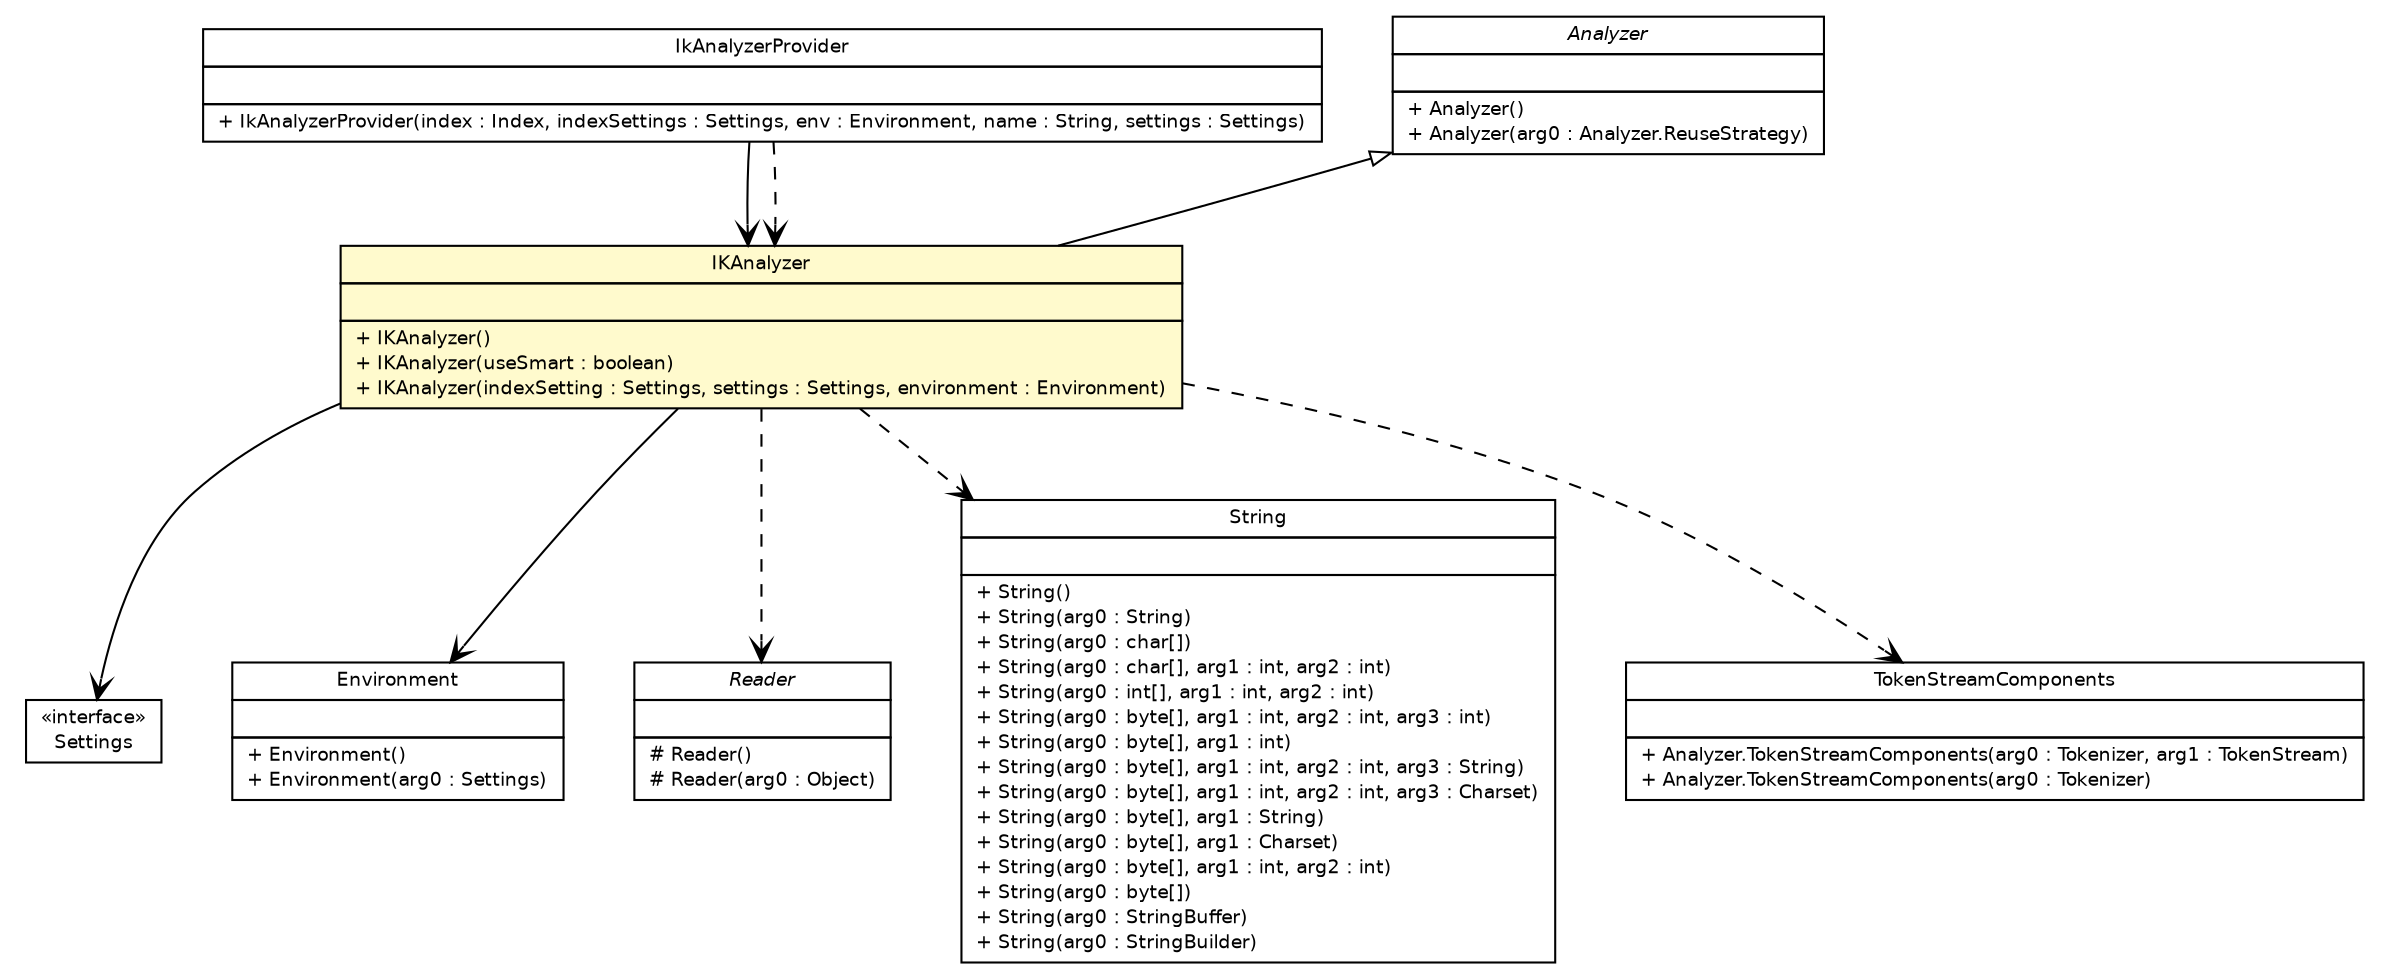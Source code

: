#!/usr/local/bin/dot
#
# Class diagram 
# Generated by UmlGraph version 4.6 (http://www.spinellis.gr/sw/umlgraph)
#

digraph G {
	edge [fontname="Helvetica",fontsize=10,labelfontname="Helvetica",labelfontsize=10];
	node [fontname="Helvetica",fontsize=10,shape=plaintext];
	// org.wltea.index.analysis.IkAnalyzerProvider
	c1781 [label=<<table border="0" cellborder="1" cellspacing="0" cellpadding="2" port="p" href="../../index/analysis/IkAnalyzerProvider.html">
		<tr><td><table border="0" cellspacing="0" cellpadding="1">
			<tr><td> IkAnalyzerProvider </td></tr>
		</table></td></tr>
		<tr><td><table border="0" cellspacing="0" cellpadding="1">
			<tr><td align="left">  </td></tr>
		</table></td></tr>
		<tr><td><table border="0" cellspacing="0" cellpadding="1">
			<tr><td align="left"> + IkAnalyzerProvider(index : Index, indexSettings : Settings, env : Environment, name : String, settings : Settings) </td></tr>
		</table></td></tr>
		</table>>, fontname="Helvetica", fontcolor="black", fontsize=9.0];
	// org.wltea.analyzer.core.IKAnalyzer
	c1783 [label=<<table border="0" cellborder="1" cellspacing="0" cellpadding="2" port="p" bgcolor="lemonChiffon" href="./IKAnalyzer.html">
		<tr><td><table border="0" cellspacing="0" cellpadding="1">
			<tr><td> IKAnalyzer </td></tr>
		</table></td></tr>
		<tr><td><table border="0" cellspacing="0" cellpadding="1">
			<tr><td align="left">  </td></tr>
		</table></td></tr>
		<tr><td><table border="0" cellspacing="0" cellpadding="1">
			<tr><td align="left"> + IKAnalyzer() </td></tr>
			<tr><td align="left"> + IKAnalyzer(useSmart : boolean) </td></tr>
			<tr><td align="left"> + IKAnalyzer(indexSetting : Settings, settings : Settings, environment : Environment) </td></tr>
		</table></td></tr>
		</table>>, fontname="Helvetica", fontcolor="black", fontsize=9.0];
	//org.wltea.analyzer.core.IKAnalyzer extends org.apache.lucene.analysis.Analyzer
	c1871:p -> c1783:p [dir=back,arrowtail=empty];
	// org.wltea.index.analysis.IkAnalyzerProvider NAVASSOC org.wltea.analyzer.core.IKAnalyzer
	c1781:p -> c1783:p [taillabel="", label="", headlabel="", fontname="Helvetica", fontcolor="black", fontsize=10.0, color="black", arrowhead=open];
	// org.wltea.analyzer.core.IKAnalyzer NAVASSOC org.elasticsearch.common.settings.Settings
	c1783:p -> c1872:p [taillabel="", label="", headlabel="", fontname="Helvetica", fontcolor="black", fontsize=10.0, color="black", arrowhead=open];
	// org.wltea.analyzer.core.IKAnalyzer NAVASSOC org.elasticsearch.env.Environment
	c1783:p -> c1873:p [taillabel="", label="", headlabel="", fontname="Helvetica", fontcolor="black", fontsize=10.0, color="black", arrowhead=open];
	// org.wltea.index.analysis.IkAnalyzerProvider DEPEND org.wltea.analyzer.core.IKAnalyzer
	c1781:p -> c1783:p [taillabel="", label="", headlabel="", fontname="Helvetica", fontcolor="black", fontsize=10.0, color="black", arrowhead=open, style=dashed];
	// org.wltea.analyzer.core.IKAnalyzer DEPEND java.io.Reader
	c1783:p -> c1874:p [taillabel="", label="", headlabel="", fontname="Helvetica", fontcolor="black", fontsize=10.0, color="black", arrowhead=open, style=dashed];
	// org.wltea.analyzer.core.IKAnalyzer DEPEND java.lang.String
	c1783:p -> c1875:p [taillabel="", label="", headlabel="", fontname="Helvetica", fontcolor="black", fontsize=10.0, color="black", arrowhead=open, style=dashed];
	// org.wltea.analyzer.core.IKAnalyzer DEPEND org.apache.lucene.analysis.Analyzer.TokenStreamComponents
	c1783:p -> c1876:p [taillabel="", label="", headlabel="", fontname="Helvetica", fontcolor="black", fontsize=10.0, color="black", arrowhead=open, style=dashed];
	// org.apache.lucene.analysis.Analyzer
	c1871 [label=<<table border="0" cellborder="1" cellspacing="0" cellpadding="2" port="p" href="http://java.sun.com/j2se/1.4.2/docs/api/org/apache/lucene/analysis/Analyzer.html">
		<tr><td><table border="0" cellspacing="0" cellpadding="1">
			<tr><td><font face="Helvetica-Oblique"> Analyzer </font></td></tr>
		</table></td></tr>
		<tr><td><table border="0" cellspacing="0" cellpadding="1">
			<tr><td align="left">  </td></tr>
		</table></td></tr>
		<tr><td><table border="0" cellspacing="0" cellpadding="1">
			<tr><td align="left"> + Analyzer() </td></tr>
			<tr><td align="left"> + Analyzer(arg0 : Analyzer.ReuseStrategy) </td></tr>
		</table></td></tr>
		</table>>, fontname="Helvetica", fontcolor="black", fontsize=9.0];
	// java.lang.String
	c1875 [label=<<table border="0" cellborder="1" cellspacing="0" cellpadding="2" port="p" href="http://java.sun.com/j2se/1.4.2/docs/api/java/lang/String.html">
		<tr><td><table border="0" cellspacing="0" cellpadding="1">
			<tr><td> String </td></tr>
		</table></td></tr>
		<tr><td><table border="0" cellspacing="0" cellpadding="1">
			<tr><td align="left">  </td></tr>
		</table></td></tr>
		<tr><td><table border="0" cellspacing="0" cellpadding="1">
			<tr><td align="left"> + String() </td></tr>
			<tr><td align="left"> + String(arg0 : String) </td></tr>
			<tr><td align="left"> + String(arg0 : char[]) </td></tr>
			<tr><td align="left"> + String(arg0 : char[], arg1 : int, arg2 : int) </td></tr>
			<tr><td align="left"> + String(arg0 : int[], arg1 : int, arg2 : int) </td></tr>
			<tr><td align="left"> + String(arg0 : byte[], arg1 : int, arg2 : int, arg3 : int) </td></tr>
			<tr><td align="left"> + String(arg0 : byte[], arg1 : int) </td></tr>
			<tr><td align="left"> + String(arg0 : byte[], arg1 : int, arg2 : int, arg3 : String) </td></tr>
			<tr><td align="left"> + String(arg0 : byte[], arg1 : int, arg2 : int, arg3 : Charset) </td></tr>
			<tr><td align="left"> + String(arg0 : byte[], arg1 : String) </td></tr>
			<tr><td align="left"> + String(arg0 : byte[], arg1 : Charset) </td></tr>
			<tr><td align="left"> + String(arg0 : byte[], arg1 : int, arg2 : int) </td></tr>
			<tr><td align="left"> + String(arg0 : byte[]) </td></tr>
			<tr><td align="left"> + String(arg0 : StringBuffer) </td></tr>
			<tr><td align="left"> + String(arg0 : StringBuilder) </td></tr>
		</table></td></tr>
		</table>>, fontname="Helvetica", fontcolor="black", fontsize=9.0];
	// org.elasticsearch.env.Environment
	c1873 [label=<<table border="0" cellborder="1" cellspacing="0" cellpadding="2" port="p" href="http://java.sun.com/j2se/1.4.2/docs/api/org/elasticsearch/env/Environment.html">
		<tr><td><table border="0" cellspacing="0" cellpadding="1">
			<tr><td> Environment </td></tr>
		</table></td></tr>
		<tr><td><table border="0" cellspacing="0" cellpadding="1">
			<tr><td align="left">  </td></tr>
		</table></td></tr>
		<tr><td><table border="0" cellspacing="0" cellpadding="1">
			<tr><td align="left"> + Environment() </td></tr>
			<tr><td align="left"> + Environment(arg0 : Settings) </td></tr>
		</table></td></tr>
		</table>>, fontname="Helvetica", fontcolor="black", fontsize=9.0];
	// org.apache.lucene.analysis.Analyzer.TokenStreamComponents
	c1876 [label=<<table border="0" cellborder="1" cellspacing="0" cellpadding="2" port="p" href="http://java.sun.com/j2se/1.4.2/docs/api/org/apache/lucene/analysis/Analyzer/TokenStreamComponents.html">
		<tr><td><table border="0" cellspacing="0" cellpadding="1">
			<tr><td> TokenStreamComponents </td></tr>
		</table></td></tr>
		<tr><td><table border="0" cellspacing="0" cellpadding="1">
			<tr><td align="left">  </td></tr>
		</table></td></tr>
		<tr><td><table border="0" cellspacing="0" cellpadding="1">
			<tr><td align="left"> + Analyzer.TokenStreamComponents(arg0 : Tokenizer, arg1 : TokenStream) </td></tr>
			<tr><td align="left"> + Analyzer.TokenStreamComponents(arg0 : Tokenizer) </td></tr>
		</table></td></tr>
		</table>>, fontname="Helvetica", fontcolor="black", fontsize=9.0];
	// org.elasticsearch.common.settings.Settings
	c1872 [label=<<table border="0" cellborder="1" cellspacing="0" cellpadding="2" port="p" href="http://java.sun.com/j2se/1.4.2/docs/api/org/elasticsearch/common/settings/Settings.html">
		<tr><td><table border="0" cellspacing="0" cellpadding="1">
			<tr><td> &laquo;interface&raquo; </td></tr>
			<tr><td> Settings </td></tr>
		</table></td></tr>
		</table>>, fontname="Helvetica", fontcolor="black", fontsize=9.0];
	// java.io.Reader
	c1874 [label=<<table border="0" cellborder="1" cellspacing="0" cellpadding="2" port="p" href="http://java.sun.com/j2se/1.4.2/docs/api/java/io/Reader.html">
		<tr><td><table border="0" cellspacing="0" cellpadding="1">
			<tr><td><font face="Helvetica-Oblique"> Reader </font></td></tr>
		</table></td></tr>
		<tr><td><table border="0" cellspacing="0" cellpadding="1">
			<tr><td align="left">  </td></tr>
		</table></td></tr>
		<tr><td><table border="0" cellspacing="0" cellpadding="1">
			<tr><td align="left"> # Reader() </td></tr>
			<tr><td align="left"> # Reader(arg0 : Object) </td></tr>
		</table></td></tr>
		</table>>, fontname="Helvetica", fontcolor="black", fontsize=9.0];
}

